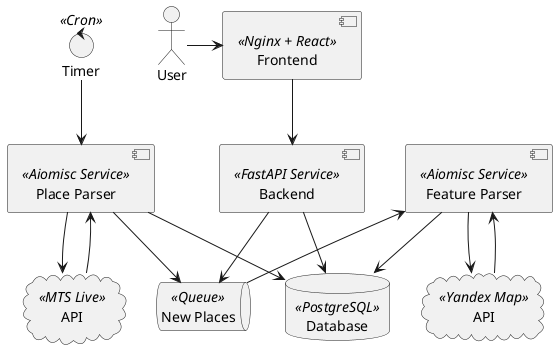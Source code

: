 @startuml architecture

actor User as user

database Database <<PostgreSQL>> as db

component Backend <<FastAPI Service>> as back

component Frontend <<Nginx + React>> as front

control Timer <<Cron>> as cron

component "Place Parser" <<Aiomisc Service>> as p_parser

component "Feature Parser" <<Aiomisc Service>> as f_parser

cloud API <<MTS Live>> as mts

cloud API <<Yandex Map>> as yandex

queue "New Places" <<Queue>> as queue

user -> front

front --> back

back --> db

cron --> p_parser

p_parser --> mts
mts --> p_parser

p_parser --> db
p_parser --> queue

f_parser <-- queue
f_parser --> db

back --> queue

f_parser --> yandex
yandex --> f_parser

@enduml